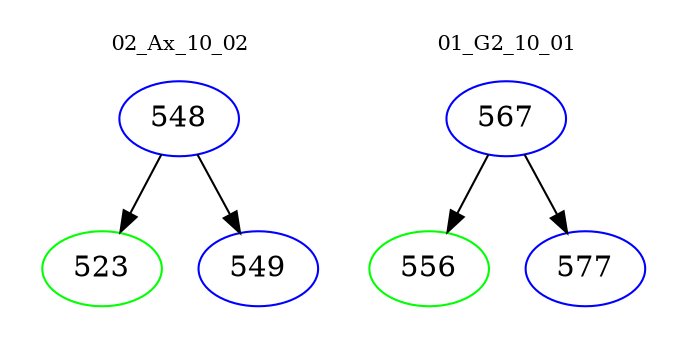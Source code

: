 digraph{
subgraph cluster_0 {
color = white
label = "02_Ax_10_02";
fontsize=10;
T0_548 [label="548", color="blue"]
T0_548 -> T0_523 [color="black"]
T0_523 [label="523", color="green"]
T0_548 -> T0_549 [color="black"]
T0_549 [label="549", color="blue"]
}
subgraph cluster_1 {
color = white
label = "01_G2_10_01";
fontsize=10;
T1_567 [label="567", color="blue"]
T1_567 -> T1_556 [color="black"]
T1_556 [label="556", color="green"]
T1_567 -> T1_577 [color="black"]
T1_577 [label="577", color="blue"]
}
}
